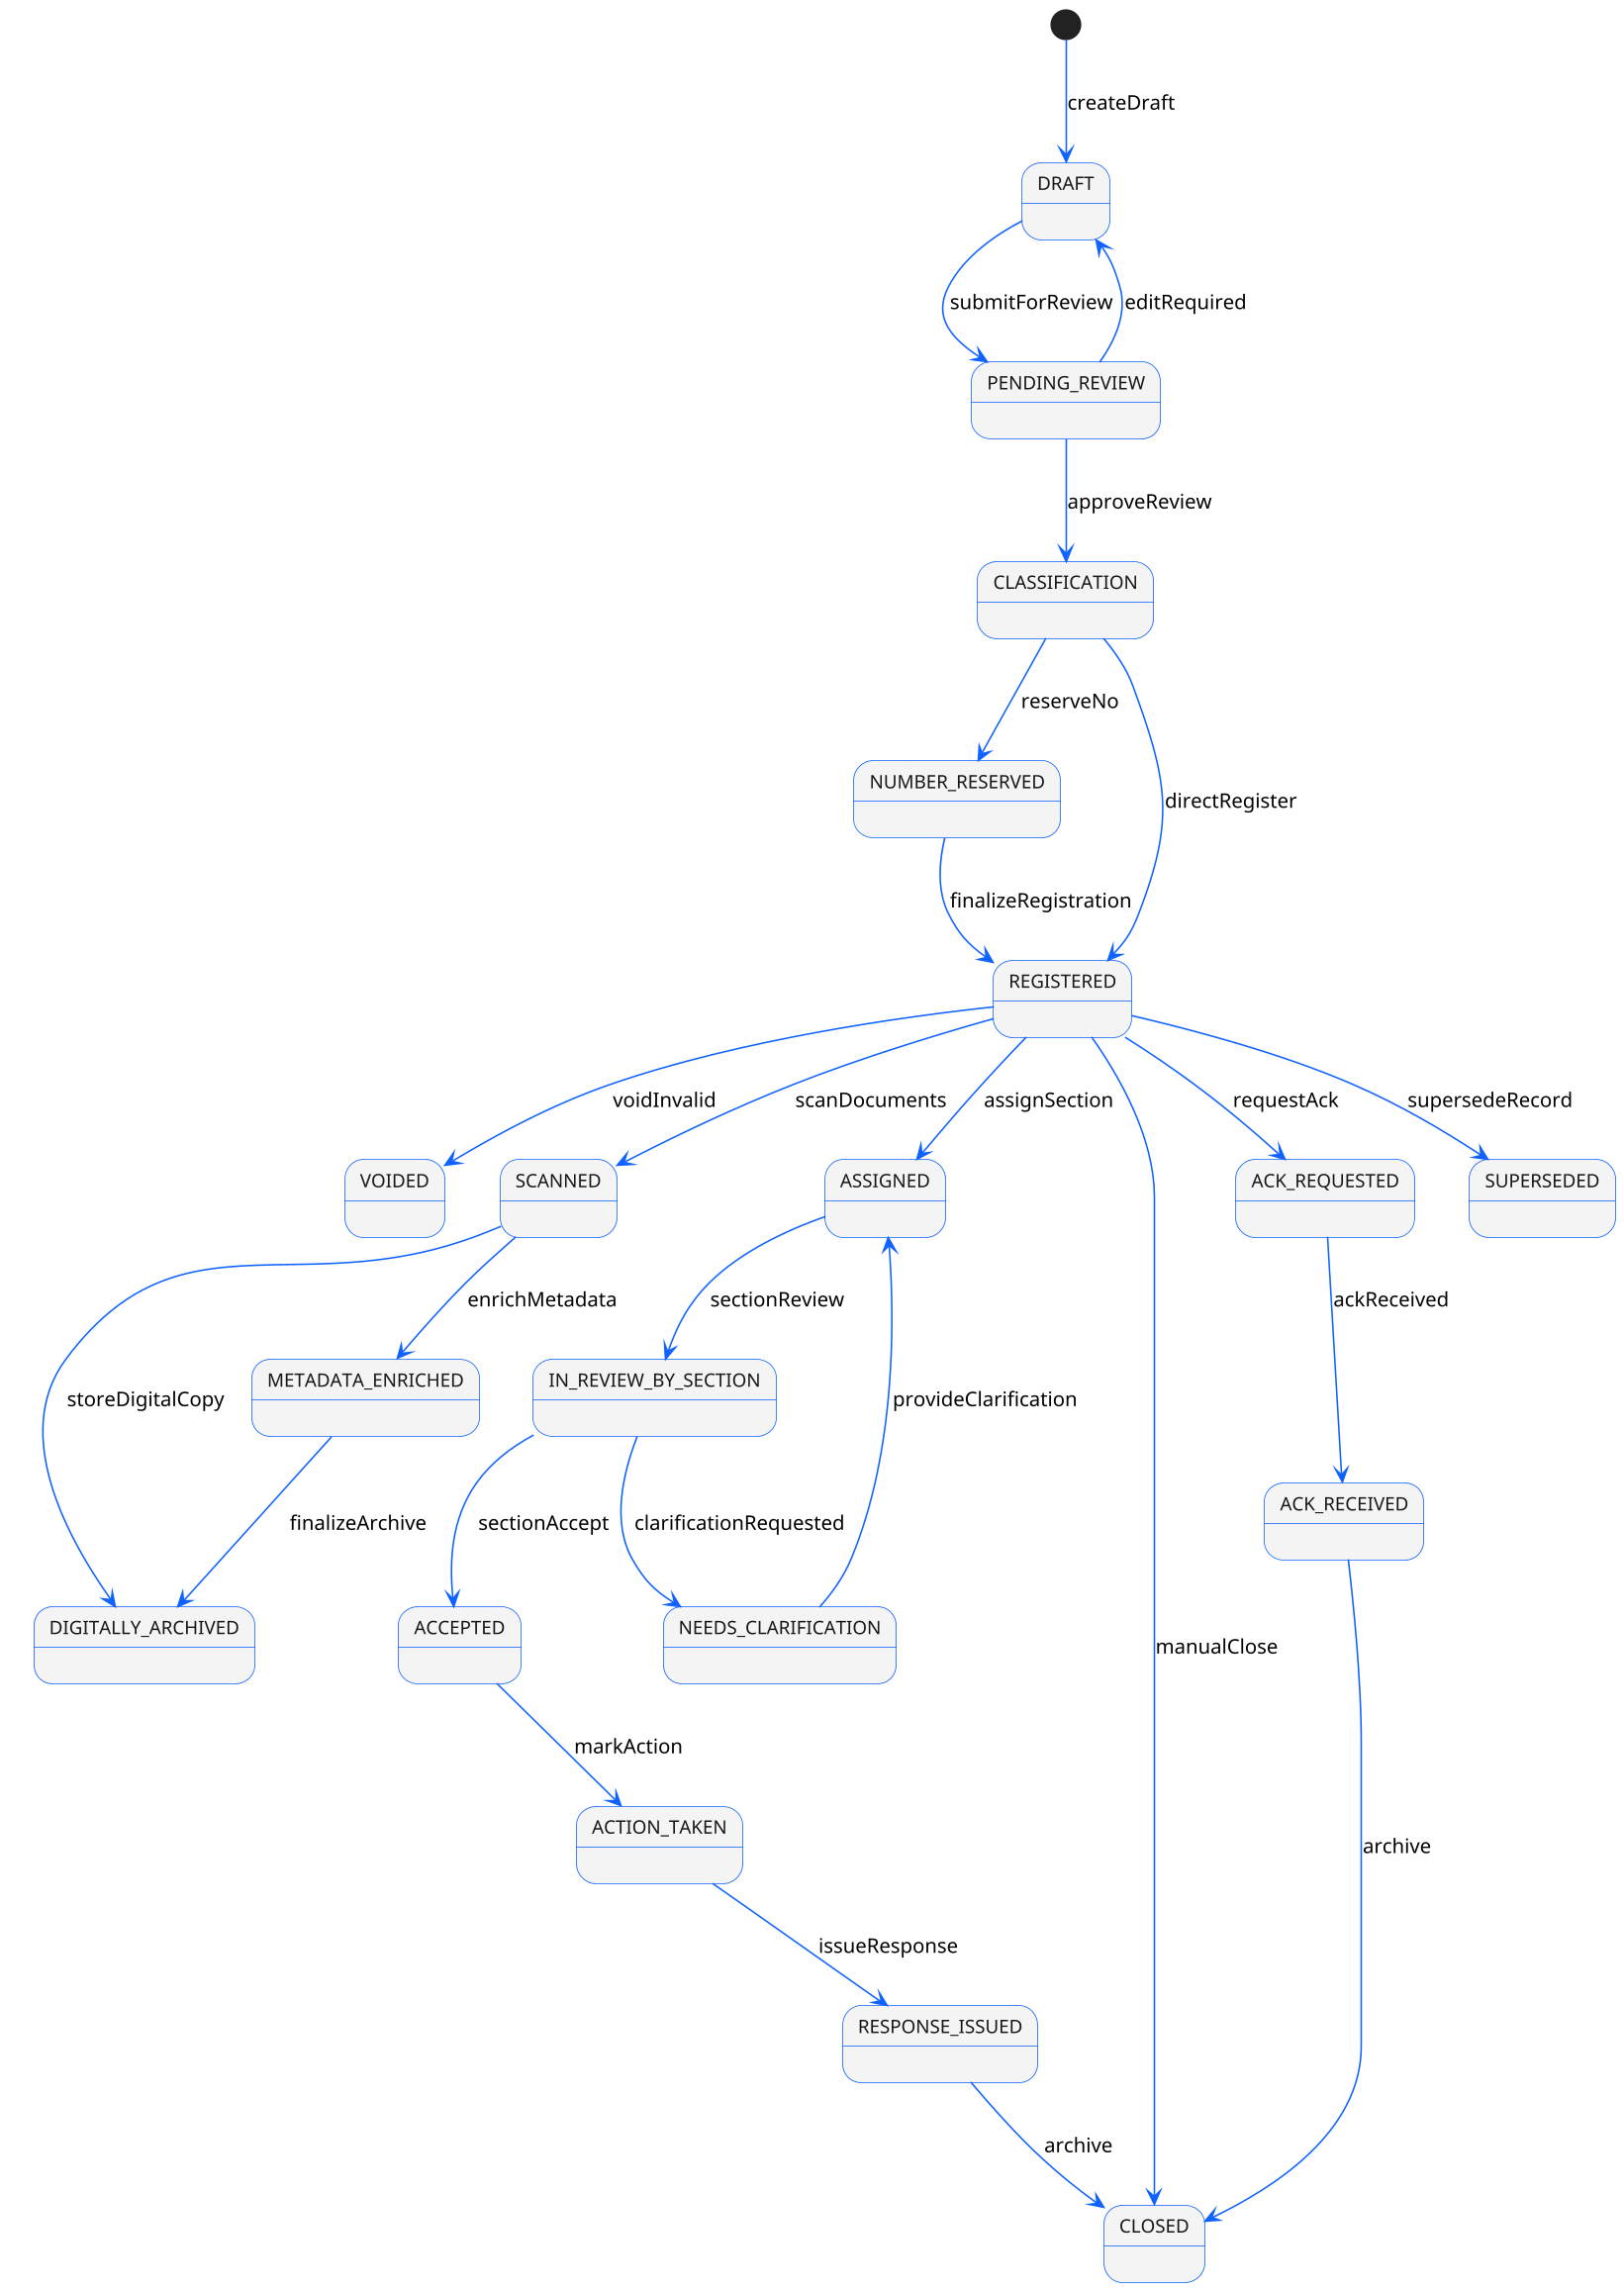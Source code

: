 @startuml darta-state
skinparam shadowing false
skinparam dpi 150
skinparam state {
  BackgroundColor #f4f4f4
  BorderColor #0f62fe
  FontColor #161616
  ArrowColor #0f62fe
  FontSize 12
  RoundCorner 8
}

[*] --> DRAFT            : createDraft

' ---- Clerical Prep ----
DRAFT --> PENDING_REVIEW : submitForReview
PENDING_REVIEW --> DRAFT : editRequired
PENDING_REVIEW --> CLASSIFICATION : approveReview

' ---- Classification & Coding ----
CLASSIFICATION --> NUMBER_RESERVED : reserveNo
CLASSIFICATION --> REGISTERED      : directRegister

NUMBER_RESERVED --> REGISTERED     : finalizeRegistration
REGISTERED --> VOIDED              : voidInvalid

' ---- Physical / Digital Intake ----
REGISTERED --> SCANNED             : scanDocuments
SCANNED --> DIGITALLY_ARCHIVED     : storeDigitalCopy
SCANNED --> METADATA_ENRICHED      : enrichMetadata
METADATA_ENRICHED --> DIGITALLY_ARCHIVED : finalizeArchive

' ---- Assignment to Responsible Section ----
REGISTERED --> ASSIGNED            : assignSection
ASSIGNED --> IN_REVIEW_BY_SECTION  : sectionReview
IN_REVIEW_BY_SECTION --> NEEDS_CLARIFICATION : clarificationRequested
NEEDS_CLARIFICATION --> ASSIGNED   : provideClarification
IN_REVIEW_BY_SECTION --> ACCEPTED  : sectionAccept

' ---- Tracking & Response ----
ACCEPTED --> ACTION_TAKEN          : markAction
ACTION_TAKEN --> RESPONSE_ISSUED   : issueResponse
RESPONSE_ISSUED --> CLOSED         : archive

' ---- Digital Confirmation (if external sender portal exists) ----
REGISTERED --> ACK_REQUESTED       : requestAck
ACK_REQUESTED --> ACK_RECEIVED     : ackReceived
ACK_RECEIVED --> CLOSED            : archive

' ---- Supersede or Amend ----
REGISTERED --> SUPERSEDED          : supersedeRecord

' ---- Manual Close (edge cases) ----
REGISTERED --> CLOSED              : manualClose

@enduml
